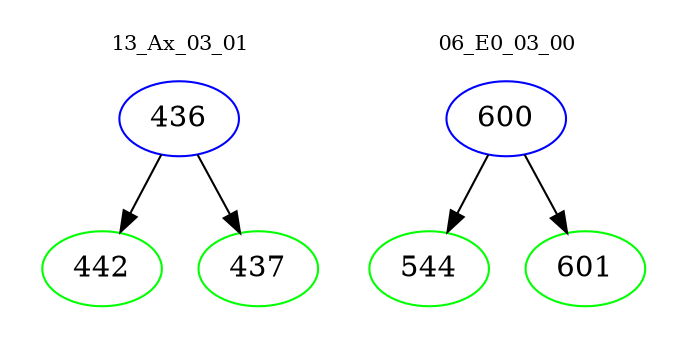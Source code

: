digraph{
subgraph cluster_0 {
color = white
label = "13_Ax_03_01";
fontsize=10;
T0_436 [label="436", color="blue"]
T0_436 -> T0_442 [color="black"]
T0_442 [label="442", color="green"]
T0_436 -> T0_437 [color="black"]
T0_437 [label="437", color="green"]
}
subgraph cluster_1 {
color = white
label = "06_E0_03_00";
fontsize=10;
T1_600 [label="600", color="blue"]
T1_600 -> T1_544 [color="black"]
T1_544 [label="544", color="green"]
T1_600 -> T1_601 [color="black"]
T1_601 [label="601", color="green"]
}
}
